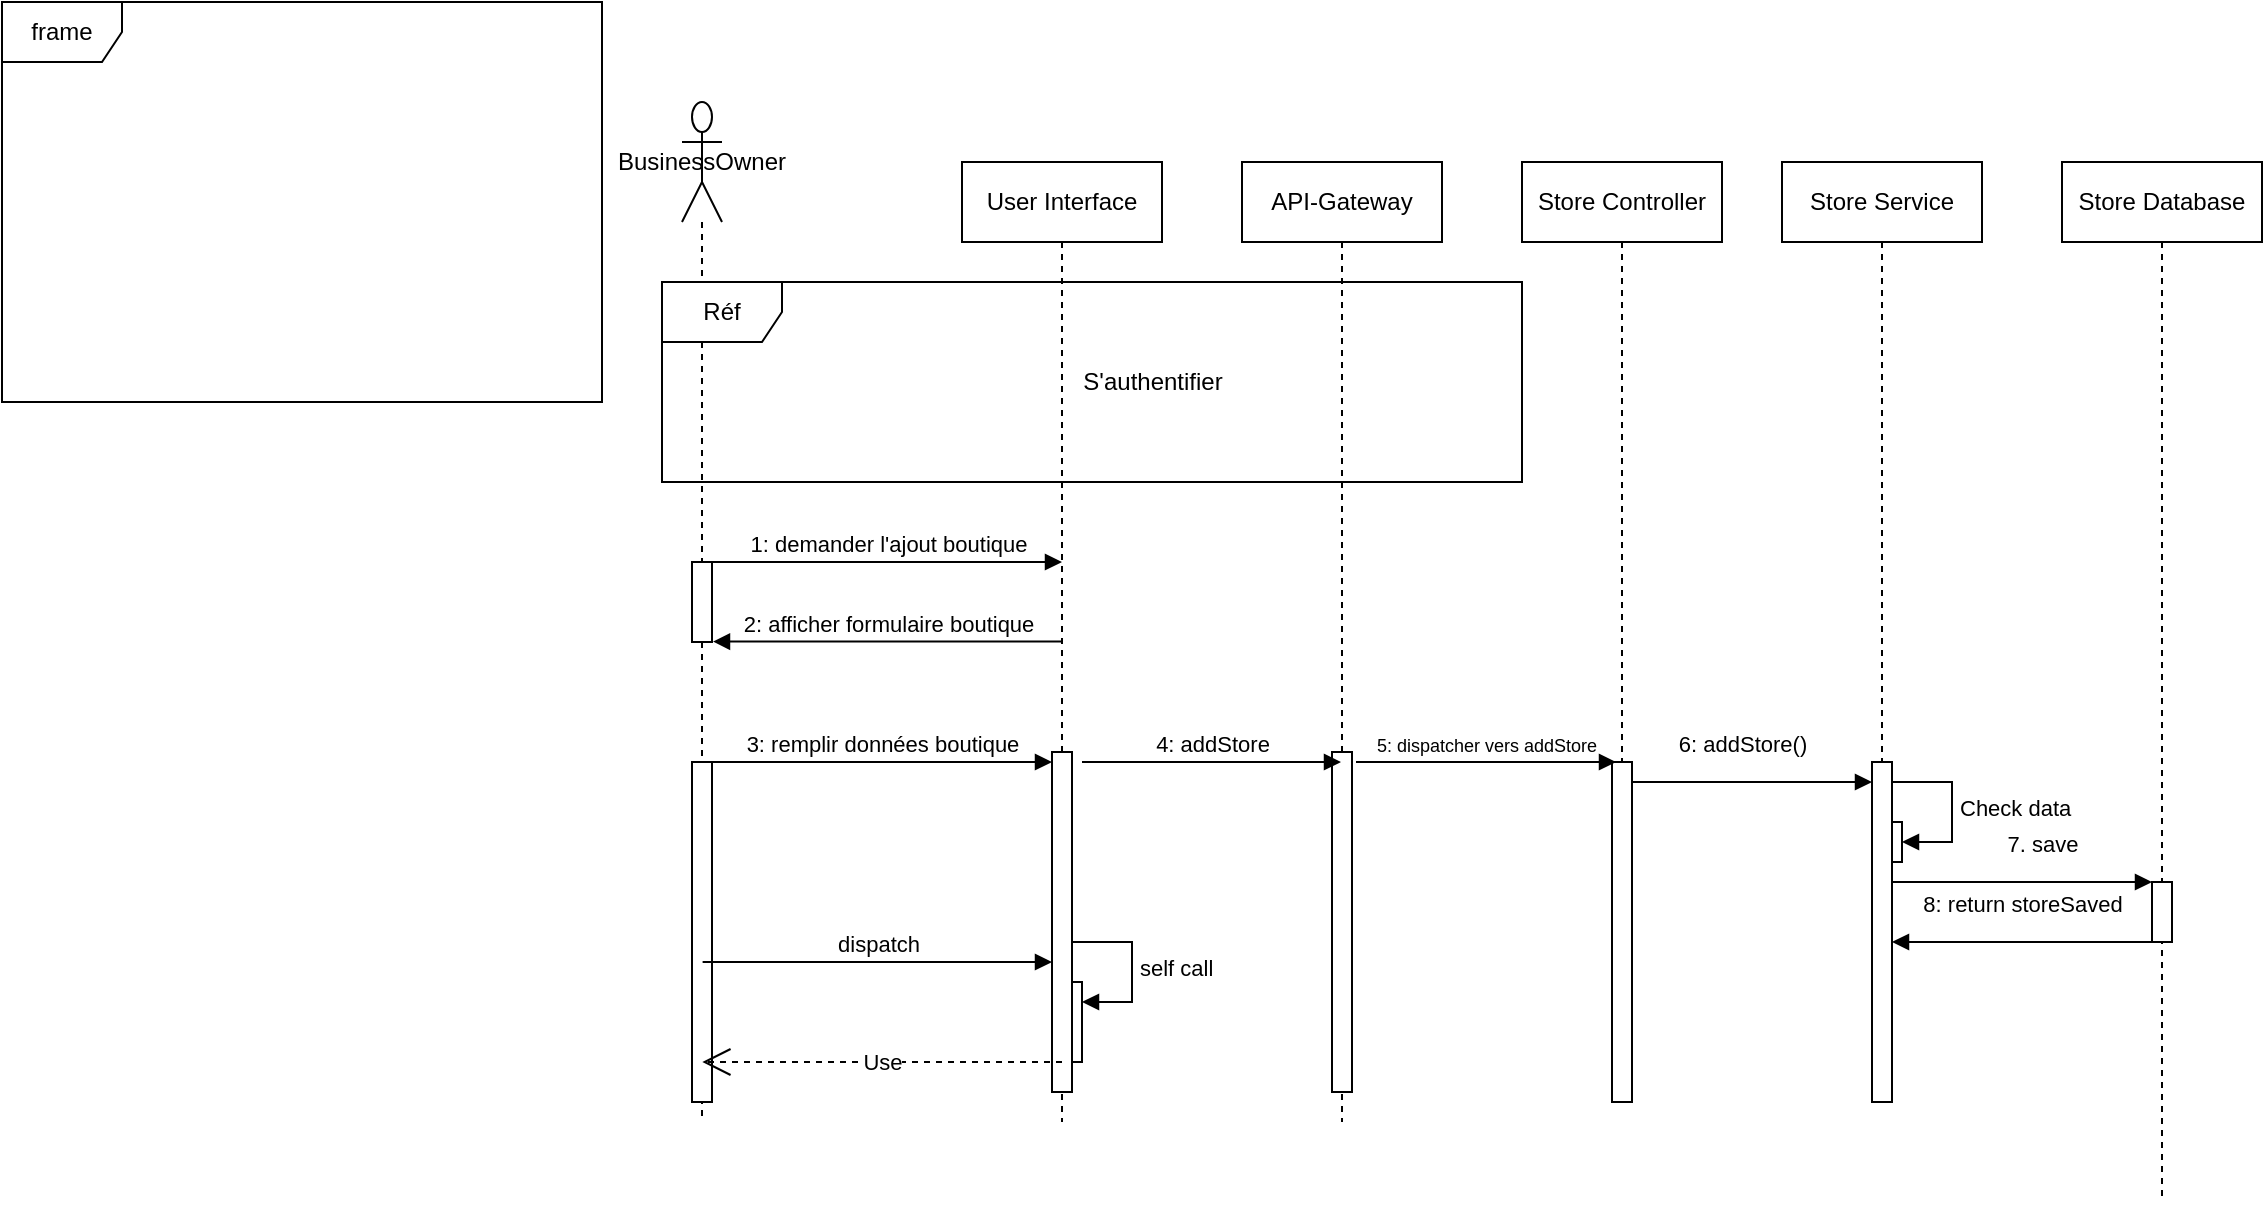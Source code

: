 <mxfile version="24.7.14">
  <diagram name="Page-1" id="CUT6bJymwWr5IvbvF8DB">
    <mxGraphModel dx="489" dy="554" grid="1" gridSize="10" guides="1" tooltips="1" connect="1" arrows="1" fold="1" page="1" pageScale="1" pageWidth="827" pageHeight="1169" math="0" shadow="0">
      <root>
        <mxCell id="0" />
        <mxCell id="1" parent="0" />
        <mxCell id="-UpK1C25vsjdMaOMGYt--1" value="frame" style="shape=umlFrame;whiteSpace=wrap;html=1;pointerEvents=0;" vertex="1" parent="1">
          <mxGeometry x="20" y="30" width="300" height="200" as="geometry" />
        </mxCell>
        <mxCell id="-UpK1C25vsjdMaOMGYt--2" value="BusinessOwner" style="shape=umlLifeline;perimeter=lifelinePerimeter;whiteSpace=wrap;html=1;container=1;dropTarget=0;collapsible=0;recursiveResize=0;outlineConnect=0;portConstraint=eastwest;newEdgeStyle={&quot;curved&quot;:0,&quot;rounded&quot;:0};participant=umlActor;size=60;" vertex="1" parent="1">
          <mxGeometry x="360" y="80" width="20" height="510" as="geometry" />
        </mxCell>
        <mxCell id="-UpK1C25vsjdMaOMGYt--25" value="" style="html=1;points=[[0,0,0,0,5],[0,1,0,0,-5],[1,0,0,0,5],[1,1,0,0,-5]];perimeter=orthogonalPerimeter;outlineConnect=0;targetShapes=umlLifeline;portConstraint=eastwest;newEdgeStyle={&quot;curved&quot;:0,&quot;rounded&quot;:0};" vertex="1" parent="-UpK1C25vsjdMaOMGYt--2">
          <mxGeometry x="5" y="230" width="10" height="40" as="geometry" />
        </mxCell>
        <mxCell id="-UpK1C25vsjdMaOMGYt--29" value="" style="html=1;points=[[0,0,0,0,5],[0,1,0,0,-5],[1,0,0,0,5],[1,1,0,0,-5]];perimeter=orthogonalPerimeter;outlineConnect=0;targetShapes=umlLifeline;portConstraint=eastwest;newEdgeStyle={&quot;curved&quot;:0,&quot;rounded&quot;:0};" vertex="1" parent="-UpK1C25vsjdMaOMGYt--2">
          <mxGeometry x="5" y="330" width="10" height="170" as="geometry" />
        </mxCell>
        <mxCell id="-UpK1C25vsjdMaOMGYt--3" value="User Interface" style="shape=umlLifeline;perimeter=lifelinePerimeter;whiteSpace=wrap;html=1;container=1;dropTarget=0;collapsible=0;recursiveResize=0;outlineConnect=0;portConstraint=eastwest;newEdgeStyle={&quot;curved&quot;:0,&quot;rounded&quot;:0};" vertex="1" parent="1">
          <mxGeometry x="500" y="110" width="100" height="480" as="geometry" />
        </mxCell>
        <mxCell id="-UpK1C25vsjdMaOMGYt--6" value="" style="html=1;points=[[0,0,0,0,5],[0,1,0,0,-5],[1,0,0,0,5],[1,1,0,0,-5]];perimeter=orthogonalPerimeter;outlineConnect=0;targetShapes=umlLifeline;portConstraint=eastwest;newEdgeStyle={&quot;curved&quot;:0,&quot;rounded&quot;:0};" vertex="1" parent="-UpK1C25vsjdMaOMGYt--3">
          <mxGeometry x="45" y="360" width="10" height="40" as="geometry" />
        </mxCell>
        <mxCell id="-UpK1C25vsjdMaOMGYt--7" value="" style="html=1;points=[[0,0,0,0,5],[0,1,0,0,-5],[1,0,0,0,5],[1,1,0,0,-5]];perimeter=orthogonalPerimeter;outlineConnect=0;targetShapes=umlLifeline;portConstraint=eastwest;newEdgeStyle={&quot;curved&quot;:0,&quot;rounded&quot;:0};" vertex="1" parent="-UpK1C25vsjdMaOMGYt--3">
          <mxGeometry x="50" y="410" width="10" height="40" as="geometry" />
        </mxCell>
        <mxCell id="-UpK1C25vsjdMaOMGYt--8" value="self call" style="html=1;align=left;spacingLeft=2;endArrow=block;rounded=0;edgeStyle=orthogonalEdgeStyle;curved=0;rounded=0;" edge="1" target="-UpK1C25vsjdMaOMGYt--7" parent="-UpK1C25vsjdMaOMGYt--3">
          <mxGeometry x="-0.005" relative="1" as="geometry">
            <mxPoint x="55" y="390" as="sourcePoint" />
            <Array as="points">
              <mxPoint x="85" y="420" />
            </Array>
            <mxPoint as="offset" />
          </mxGeometry>
        </mxCell>
        <mxCell id="-UpK1C25vsjdMaOMGYt--30" value="" style="html=1;points=[[0,0,0,0,5],[0,1,0,0,-5],[1,0,0,0,5],[1,1,0,0,-5]];perimeter=orthogonalPerimeter;outlineConnect=0;targetShapes=umlLifeline;portConstraint=eastwest;newEdgeStyle={&quot;curved&quot;:0,&quot;rounded&quot;:0};" vertex="1" parent="-UpK1C25vsjdMaOMGYt--3">
          <mxGeometry x="45" y="295" width="10" height="170" as="geometry" />
        </mxCell>
        <mxCell id="-UpK1C25vsjdMaOMGYt--4" value="Use" style="endArrow=open;endSize=12;dashed=1;html=1;rounded=0;" edge="1" parent="1">
          <mxGeometry width="160" relative="1" as="geometry">
            <mxPoint x="550" y="560" as="sourcePoint" />
            <mxPoint x="370.167" y="560" as="targetPoint" />
          </mxGeometry>
        </mxCell>
        <mxCell id="-UpK1C25vsjdMaOMGYt--5" value="dispatch" style="html=1;verticalAlign=bottom;endArrow=block;curved=0;rounded=0;" edge="1" parent="1">
          <mxGeometry width="80" relative="1" as="geometry">
            <mxPoint x="370.31" y="510" as="sourcePoint" />
            <mxPoint x="545" y="510" as="targetPoint" />
          </mxGeometry>
        </mxCell>
        <mxCell id="-UpK1C25vsjdMaOMGYt--9" value="API-Gateway" style="shape=umlLifeline;perimeter=lifelinePerimeter;whiteSpace=wrap;html=1;container=1;dropTarget=0;collapsible=0;recursiveResize=0;outlineConnect=0;portConstraint=eastwest;newEdgeStyle={&quot;curved&quot;:0,&quot;rounded&quot;:0};" vertex="1" parent="1">
          <mxGeometry x="640" y="110" width="100" height="480" as="geometry" />
        </mxCell>
        <mxCell id="-UpK1C25vsjdMaOMGYt--32" value="" style="html=1;points=[[0,0,0,0,5],[0,1,0,0,-5],[1,0,0,0,5],[1,1,0,0,-5]];perimeter=orthogonalPerimeter;outlineConnect=0;targetShapes=umlLifeline;portConstraint=eastwest;newEdgeStyle={&quot;curved&quot;:0,&quot;rounded&quot;:0};" vertex="1" parent="-UpK1C25vsjdMaOMGYt--9">
          <mxGeometry x="45" y="295" width="10" height="170" as="geometry" />
        </mxCell>
        <mxCell id="-UpK1C25vsjdMaOMGYt--16" value="Store Controller" style="shape=umlLifeline;perimeter=lifelinePerimeter;whiteSpace=wrap;html=1;container=1;dropTarget=0;collapsible=0;recursiveResize=0;outlineConnect=0;portConstraint=eastwest;newEdgeStyle={&quot;curved&quot;:0,&quot;rounded&quot;:0};" vertex="1" parent="1">
          <mxGeometry x="780" y="110" width="100" height="300" as="geometry" />
        </mxCell>
        <mxCell id="-UpK1C25vsjdMaOMGYt--19" value="Store Service" style="shape=umlLifeline;perimeter=lifelinePerimeter;whiteSpace=wrap;html=1;container=1;dropTarget=0;collapsible=0;recursiveResize=0;outlineConnect=0;portConstraint=eastwest;newEdgeStyle={&quot;curved&quot;:0,&quot;rounded&quot;:0};" vertex="1" parent="1">
          <mxGeometry x="910" y="110" width="100" height="300" as="geometry" />
        </mxCell>
        <mxCell id="-UpK1C25vsjdMaOMGYt--20" value="Store Database" style="shape=umlLifeline;perimeter=lifelinePerimeter;whiteSpace=wrap;html=1;container=1;dropTarget=0;collapsible=0;recursiveResize=0;outlineConnect=0;portConstraint=eastwest;newEdgeStyle={&quot;curved&quot;:0,&quot;rounded&quot;:0};" vertex="1" parent="1">
          <mxGeometry x="1050" y="110" width="100" height="520" as="geometry" />
        </mxCell>
        <mxCell id="-UpK1C25vsjdMaOMGYt--21" value="Réf" style="shape=umlFrame;whiteSpace=wrap;html=1;pointerEvents=0;" vertex="1" parent="1">
          <mxGeometry x="350" y="170" width="430" height="100" as="geometry" />
        </mxCell>
        <mxCell id="-UpK1C25vsjdMaOMGYt--22" value="S&#39;authentifier" style="text;html=1;align=center;verticalAlign=middle;resizable=0;points=[];autosize=1;strokeColor=none;fillColor=none;" vertex="1" parent="1">
          <mxGeometry x="550" y="205" width="90" height="30" as="geometry" />
        </mxCell>
        <mxCell id="-UpK1C25vsjdMaOMGYt--26" value="1: demander l&#39;ajout boutique" style="html=1;verticalAlign=bottom;endArrow=block;curved=0;rounded=0;" edge="1" parent="1">
          <mxGeometry width="80" relative="1" as="geometry">
            <mxPoint x="375.31" y="310" as="sourcePoint" />
            <mxPoint x="550" y="310" as="targetPoint" />
          </mxGeometry>
        </mxCell>
        <mxCell id="-UpK1C25vsjdMaOMGYt--27" value="2: afficher formulaire boutique" style="html=1;verticalAlign=bottom;endArrow=block;curved=0;rounded=0;entryX=1;entryY=1;entryDx=0;entryDy=-5;entryPerimeter=0;" edge="1" parent="1">
          <mxGeometry width="80" relative="1" as="geometry">
            <mxPoint x="550" y="349.76" as="sourcePoint" />
            <mxPoint x="375.5" y="349.76" as="targetPoint" />
          </mxGeometry>
        </mxCell>
        <mxCell id="-UpK1C25vsjdMaOMGYt--28" value="3: remplir données boutique" style="html=1;verticalAlign=bottom;endArrow=block;curved=0;rounded=0;entryX=0;entryY=0;entryDx=0;entryDy=5;entryPerimeter=0;" edge="1" parent="1" source="-UpK1C25vsjdMaOMGYt--29" target="-UpK1C25vsjdMaOMGYt--30">
          <mxGeometry width="80" relative="1" as="geometry">
            <mxPoint x="380" y="410" as="sourcePoint" />
            <mxPoint x="540" y="410" as="targetPoint" />
          </mxGeometry>
        </mxCell>
        <mxCell id="-UpK1C25vsjdMaOMGYt--31" value="4: addStore" style="html=1;verticalAlign=bottom;endArrow=block;curved=0;rounded=0;" edge="1" parent="1" target="-UpK1C25vsjdMaOMGYt--9">
          <mxGeometry width="80" relative="1" as="geometry">
            <mxPoint x="560" y="410" as="sourcePoint" />
            <mxPoint x="680" y="410" as="targetPoint" />
          </mxGeometry>
        </mxCell>
        <mxCell id="-UpK1C25vsjdMaOMGYt--33" value="" style="html=1;points=[[0,0,0,0,5],[0,1,0,0,-5],[1,0,0,0,5],[1,1,0,0,-5]];perimeter=orthogonalPerimeter;outlineConnect=0;targetShapes=umlLifeline;portConstraint=eastwest;newEdgeStyle={&quot;curved&quot;:0,&quot;rounded&quot;:0};" vertex="1" parent="1">
          <mxGeometry x="825" y="410" width="10" height="170" as="geometry" />
        </mxCell>
        <mxCell id="-UpK1C25vsjdMaOMGYt--34" value="" style="html=1;points=[[0,0,0,0,5],[0,1,0,0,-5],[1,0,0,0,5],[1,1,0,0,-5]];perimeter=orthogonalPerimeter;outlineConnect=0;targetShapes=umlLifeline;portConstraint=eastwest;newEdgeStyle={&quot;curved&quot;:0,&quot;rounded&quot;:0};" vertex="1" parent="1">
          <mxGeometry x="955" y="410" width="10" height="170" as="geometry" />
        </mxCell>
        <mxCell id="-UpK1C25vsjdMaOMGYt--35" value="&lt;font style=&quot;font-size: 9px;&quot;&gt;5: dispatcher vers addStore&lt;/font&gt;" style="html=1;verticalAlign=bottom;endArrow=block;curved=0;rounded=0;" edge="1" parent="1">
          <mxGeometry width="80" relative="1" as="geometry">
            <mxPoint x="697" y="410" as="sourcePoint" />
            <mxPoint x="827" y="410" as="targetPoint" />
          </mxGeometry>
        </mxCell>
        <mxCell id="-UpK1C25vsjdMaOMGYt--36" value="6: addStore()" style="html=1;verticalAlign=bottom;endArrow=block;curved=0;rounded=0;" edge="1" parent="1" source="-UpK1C25vsjdMaOMGYt--33" target="-UpK1C25vsjdMaOMGYt--34">
          <mxGeometry x="-0.083" y="10" width="80" relative="1" as="geometry">
            <mxPoint x="840" y="420" as="sourcePoint" />
            <mxPoint x="910" y="420" as="targetPoint" />
            <Array as="points">
              <mxPoint x="880" y="420" />
            </Array>
            <mxPoint as="offset" />
          </mxGeometry>
        </mxCell>
        <mxCell id="-UpK1C25vsjdMaOMGYt--37" value="" style="html=1;points=[[0,0,0,0,5],[0,1,0,0,-5],[1,0,0,0,5],[1,1,0,0,-5]];perimeter=orthogonalPerimeter;outlineConnect=0;targetShapes=umlLifeline;portConstraint=eastwest;newEdgeStyle={&quot;curved&quot;:0,&quot;rounded&quot;:0};" vertex="1" parent="1">
          <mxGeometry x="1095" y="470" width="10" height="30" as="geometry" />
        </mxCell>
        <mxCell id="-UpK1C25vsjdMaOMGYt--38" value="Check data" style="html=1;align=left;spacingLeft=2;endArrow=block;rounded=0;edgeStyle=orthogonalEdgeStyle;curved=0;rounded=0;" edge="1" parent="1">
          <mxGeometry x="-0.005" relative="1" as="geometry">
            <mxPoint x="965" y="420" as="sourcePoint" />
            <Array as="points">
              <mxPoint x="995" y="450" />
            </Array>
            <mxPoint x="970" y="450" as="targetPoint" />
            <mxPoint as="offset" />
          </mxGeometry>
        </mxCell>
        <mxCell id="-UpK1C25vsjdMaOMGYt--39" value="" style="html=1;points=[[0,0,0,0,5],[0,1,0,0,-5],[1,0,0,0,5],[1,1,0,0,-5]];perimeter=orthogonalPerimeter;outlineConnect=0;targetShapes=umlLifeline;portConstraint=eastwest;newEdgeStyle={&quot;curved&quot;:0,&quot;rounded&quot;:0};" vertex="1" parent="1">
          <mxGeometry x="965" y="440" width="5" height="20" as="geometry" />
        </mxCell>
        <mxCell id="-UpK1C25vsjdMaOMGYt--40" value="7. save" style="html=1;verticalAlign=bottom;endArrow=block;curved=0;rounded=0;" edge="1" parent="1" target="-UpK1C25vsjdMaOMGYt--37">
          <mxGeometry x="0.154" y="10" width="80" relative="1" as="geometry">
            <mxPoint x="965" y="470" as="sourcePoint" />
            <mxPoint x="1090" y="470" as="targetPoint" />
            <Array as="points">
              <mxPoint x="1010" y="470" />
            </Array>
            <mxPoint as="offset" />
          </mxGeometry>
        </mxCell>
        <mxCell id="-UpK1C25vsjdMaOMGYt--42" value="8: return storeSaved" style="html=1;verticalAlign=bottom;endArrow=block;rounded=0;" edge="1" parent="1" source="-UpK1C25vsjdMaOMGYt--37" target="-UpK1C25vsjdMaOMGYt--34">
          <mxGeometry y="-10" width="80" relative="1" as="geometry">
            <mxPoint x="1035" y="530" as="sourcePoint" />
            <mxPoint x="990" y="600" as="targetPoint" />
            <Array as="points">
              <mxPoint x="1060" y="500" />
            </Array>
            <mxPoint as="offset" />
          </mxGeometry>
        </mxCell>
      </root>
    </mxGraphModel>
  </diagram>
</mxfile>
